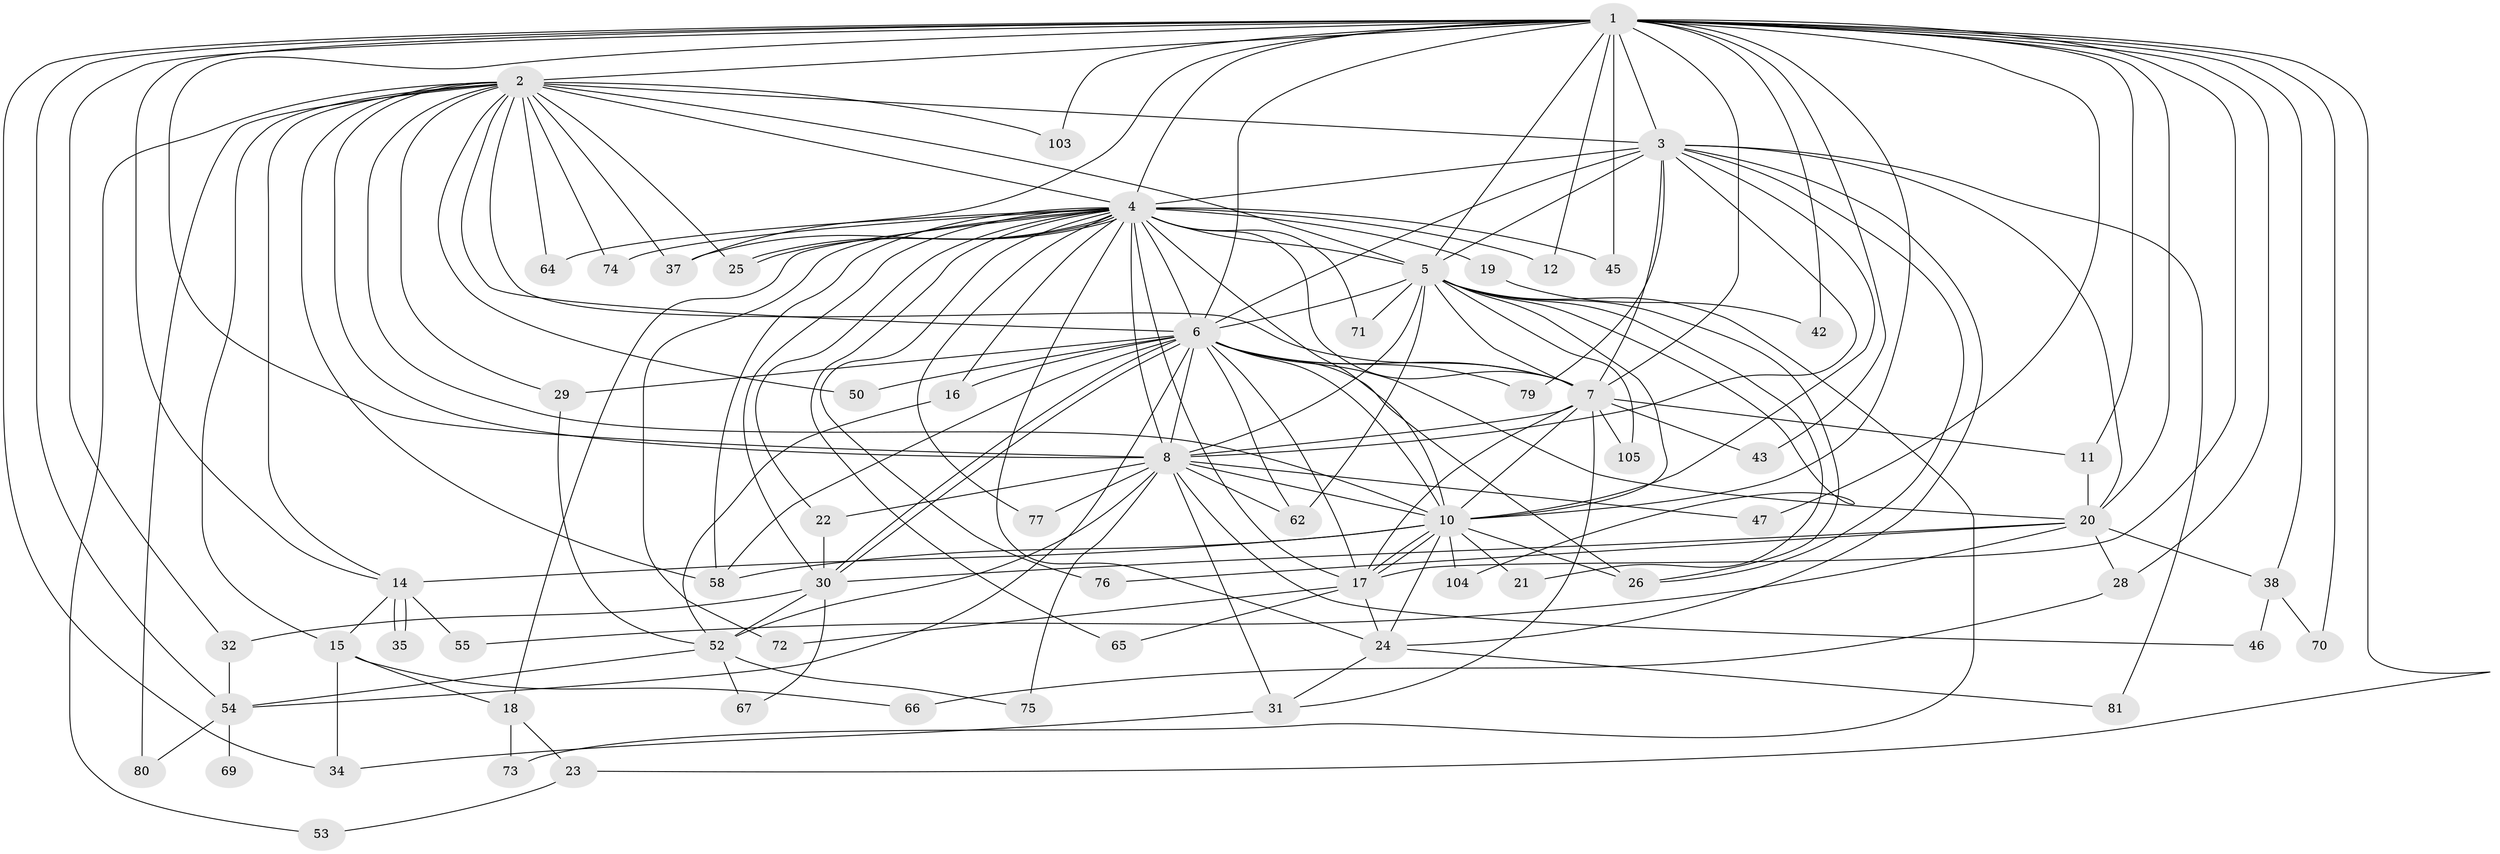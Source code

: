 // original degree distribution, {29: 0.009345794392523364, 22: 0.009345794392523364, 17: 0.009345794392523364, 24: 0.018691588785046728, 20: 0.009345794392523364, 14: 0.009345794392523364, 18: 0.018691588785046728, 23: 0.009345794392523364, 3: 0.16822429906542055, 2: 0.5700934579439252, 7: 0.018691588785046728, 5: 0.018691588785046728, 6: 0.018691588785046728, 4: 0.09345794392523364, 9: 0.009345794392523364, 8: 0.009345794392523364}
// Generated by graph-tools (version 1.1) at 2025/17/03/04/25 18:17:44]
// undirected, 64 vertices, 169 edges
graph export_dot {
graph [start="1"]
  node [color=gray90,style=filled];
  1;
  2;
  3;
  4 [super="+84+56+13+9+85+48"];
  5 [super="+27+44"];
  6 [super="+59"];
  7;
  8;
  10 [super="+57"];
  11 [super="+83"];
  12;
  14;
  15 [super="+92"];
  16;
  17 [super="+39+60"];
  18;
  19;
  20 [super="+36+102"];
  21;
  22 [super="+106"];
  23;
  24 [super="+94+97+49"];
  25 [super="+86"];
  26 [super="+41+33"];
  28;
  29;
  30 [super="+82+78"];
  31;
  32;
  34;
  35;
  37;
  38;
  42;
  43;
  45 [super="+107"];
  46;
  47;
  50;
  52 [super="+88+63"];
  53;
  54 [super="+68"];
  55;
  58 [super="+98+101"];
  62 [super="+91"];
  64;
  65;
  66;
  67;
  69;
  70;
  71;
  72;
  73;
  74;
  75;
  76;
  77;
  79;
  80;
  81;
  103;
  104;
  105;
  1 -- 2;
  1 -- 3;
  1 -- 4 [weight=3];
  1 -- 5;
  1 -- 6;
  1 -- 7;
  1 -- 8;
  1 -- 10;
  1 -- 11;
  1 -- 12;
  1 -- 14;
  1 -- 20;
  1 -- 23;
  1 -- 28;
  1 -- 32;
  1 -- 34;
  1 -- 37;
  1 -- 38;
  1 -- 42;
  1 -- 43;
  1 -- 45 [weight=2];
  1 -- 47;
  1 -- 54;
  1 -- 70;
  1 -- 103;
  1 -- 17;
  2 -- 3;
  2 -- 4 [weight=3];
  2 -- 5;
  2 -- 6;
  2 -- 7;
  2 -- 8;
  2 -- 10;
  2 -- 14;
  2 -- 15;
  2 -- 29;
  2 -- 37;
  2 -- 50;
  2 -- 53;
  2 -- 58;
  2 -- 64;
  2 -- 74;
  2 -- 80;
  2 -- 103;
  2 -- 25;
  3 -- 4 [weight=3];
  3 -- 5 [weight=2];
  3 -- 6;
  3 -- 7;
  3 -- 8;
  3 -- 10;
  3 -- 20;
  3 -- 24 [weight=2];
  3 -- 26;
  3 -- 79;
  3 -- 81;
  4 -- 5 [weight=4];
  4 -- 6 [weight=3];
  4 -- 7 [weight=2];
  4 -- 8 [weight=2];
  4 -- 10 [weight=3];
  4 -- 12;
  4 -- 16;
  4 -- 18;
  4 -- 22 [weight=2];
  4 -- 25;
  4 -- 25;
  4 -- 64;
  4 -- 74;
  4 -- 77;
  4 -- 58;
  4 -- 37;
  4 -- 65;
  4 -- 71;
  4 -- 72 [weight=2];
  4 -- 76;
  4 -- 17;
  4 -- 19;
  4 -- 24 [weight=2];
  4 -- 30;
  4 -- 45;
  5 -- 6;
  5 -- 7;
  5 -- 8 [weight=2];
  5 -- 10;
  5 -- 21;
  5 -- 71;
  5 -- 73;
  5 -- 104;
  5 -- 105;
  5 -- 62;
  5 -- 26;
  6 -- 7;
  6 -- 8;
  6 -- 10;
  6 -- 16;
  6 -- 26 [weight=2];
  6 -- 29;
  6 -- 30 [weight=2];
  6 -- 30;
  6 -- 50;
  6 -- 62;
  6 -- 79;
  6 -- 58;
  6 -- 54;
  6 -- 17;
  6 -- 20;
  7 -- 8;
  7 -- 10;
  7 -- 11;
  7 -- 31;
  7 -- 43;
  7 -- 105;
  7 -- 17;
  8 -- 10;
  8 -- 31;
  8 -- 46;
  8 -- 47;
  8 -- 52;
  8 -- 62;
  8 -- 75;
  8 -- 77;
  8 -- 22;
  10 -- 17;
  10 -- 17;
  10 -- 21;
  10 -- 58;
  10 -- 104;
  10 -- 14;
  10 -- 24;
  10 -- 26;
  11 -- 20;
  14 -- 15;
  14 -- 35;
  14 -- 35;
  14 -- 55;
  15 -- 18;
  15 -- 66;
  15 -- 34;
  16 -- 52;
  17 -- 72;
  17 -- 65;
  17 -- 24;
  18 -- 23;
  18 -- 73;
  19 -- 42;
  20 -- 28;
  20 -- 38;
  20 -- 55;
  20 -- 76;
  20 -- 30;
  22 -- 30;
  23 -- 53;
  24 -- 81;
  24 -- 31;
  28 -- 66;
  29 -- 52;
  30 -- 32;
  30 -- 67;
  30 -- 52;
  31 -- 34;
  32 -- 54;
  38 -- 46;
  38 -- 70;
  52 -- 67;
  52 -- 75;
  52 -- 54;
  54 -- 69 [weight=2];
  54 -- 80;
}
